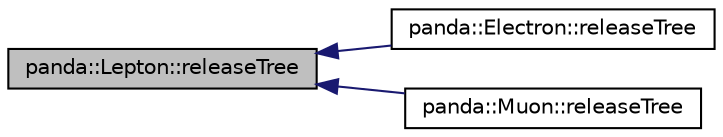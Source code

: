 digraph "panda::Lepton::releaseTree"
{
 // INTERACTIVE_SVG=YES
  edge [fontname="Helvetica",fontsize="10",labelfontname="Helvetica",labelfontsize="10"];
  node [fontname="Helvetica",fontsize="10",shape=record];
  rankdir="LR";
  Node1 [label="panda::Lepton::releaseTree",height=0.2,width=0.4,color="black", fillcolor="grey75", style="filled" fontcolor="black"];
  Node1 -> Node2 [dir="back",color="midnightblue",fontsize="10",style="solid"];
  Node2 [label="panda::Electron::releaseTree",height=0.2,width=0.4,color="black", fillcolor="white", style="filled",URL="$classpanda_1_1Electron.html#a9c5f1f1de56657622fbb175e0dc65aac",tooltip="Reset the branch pointer to unlink the branch from this object. "];
  Node1 -> Node3 [dir="back",color="midnightblue",fontsize="10",style="solid"];
  Node3 [label="panda::Muon::releaseTree",height=0.2,width=0.4,color="black", fillcolor="white", style="filled",URL="$classpanda_1_1Muon.html#a00d513e2558d8da5c4845ec09f2d4b7d",tooltip="Reset the branch pointer to unlink the branch from this object. "];
}
